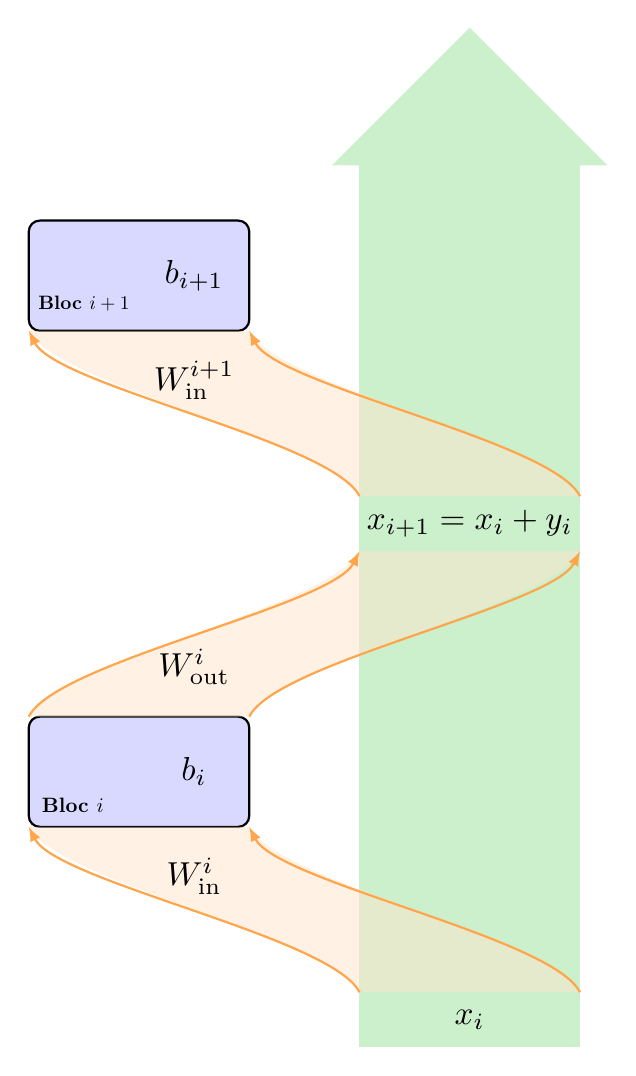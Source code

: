 ﻿\begin{tikzpicture}[scale=0.7]

% Flux
\fill[green!70!black!20] (2.5,0) rectangle ++ (4,16);
\fill[green!70!black!20] (2,16) -- ++ (5,0) -- ++ (-2.5,2.5) -- cycle;

%\node at (4.5,0.5) [align = center] {\bf Flux résiduel \\ $\mathbb{R}^n \times \mathbb{R}^K$}; 

% Bloc
\draw[rounded corners, thick, fill=blue!15] (-3.5,4) rectangle ++(4,2) node[pos=0.2, scale=0.75]{\bf Bloc $i$};

% Flèche dessous
\fill[orange!20, opacity=0.5] 
(2.5,1)  .. controls ++(-0.5,1) and ++(0.5,-1)  ..  ++(-6,3) 
-- ++ (4,0)
  .. controls ++(0.5,-1) and ++(-0.5,1)  ..  ++(6,-3)
-- cycle;

\draw[orange!70, thick, ->, >=latex] (2.5,1)  .. controls ++(-0.5,1) and ++(0.5,-1)  ..  ++(-6,3);

\draw[orange!70, thick, ->, >=latex] (6.5,1)  .. controls ++(-0.5,1) and ++(0.5,-1)  ..  ++(-6,3);

% Flèche dessus
\fill[orange!20, opacity=0.5] 
(2.5,9) .. controls ++(-0.5,-1) and ++(0.5,1)  ..  ++(-6,-3)
-- ++ (4,0)
.. controls ++(0.5,1) and ++(-0.5,-1)  ..  ++(6,3)
-- cycle;

\draw[orange!70, thick, <-, >=latex] (2.5,9) .. controls ++(-0.5,-1) and ++(0.5,1)  ..  ++(-6,-3);

\draw[orange!70, thick, <-, >=latex] (6.5,9) .. controls ++(-0.5,-1) and ++(0.5,1)  ..  ++(-6,-3);



\node[scale=1.2] at (4.5,0.5) {$x_i$};
\node[scale=1.2] at (-0.5,3.1) {$W_{\text{in}}^i$};
\node[scale=1.2] at (-0.5,5) {$b_i$};
\node[scale=1.2] at (-0.5,6.9) {$W_{\text{out}}^i$};
\node[scale=1.2] at (4.5,9.5) {$x_{i+1} = x_i + y_i$};

\begin{scope}[yshift=9cm]
% Bloc
\draw[rounded corners, thick, fill=blue!15] (-3.5,4) rectangle ++(4,2) node[pos=0.25, scale=0.7]{\bf Bloc $i+1$};

% Flèche dessous
\fill[orange!20, opacity=0.5] 
(2.5,1)  .. controls ++(-0.5,1) and ++(0.5,-1)  ..  ++(-6,3) 
-- ++ (4,0)
  .. controls ++(0.5,-1) and ++(-0.5,1)  ..  ++(6,-3)
-- cycle;

\draw[orange!70, thick, ->, >=latex] (2.5,1)  .. controls ++(-0.5,1) and ++(0.5,-1)  ..  ++(-6,3);

\draw[orange!70, thick, ->, >=latex] (6.5,1)  .. controls ++(-0.5,1) and ++(0.5,-1)  ..  ++(-6,3);

\node[scale=1.2] at (-0.5,3.1) {$W_{\text{in}}^{i+1}$};
\node[scale=1.2] at (-0.5,5) {$b_{i+1}$};
\end{scope}

\end{tikzpicture}